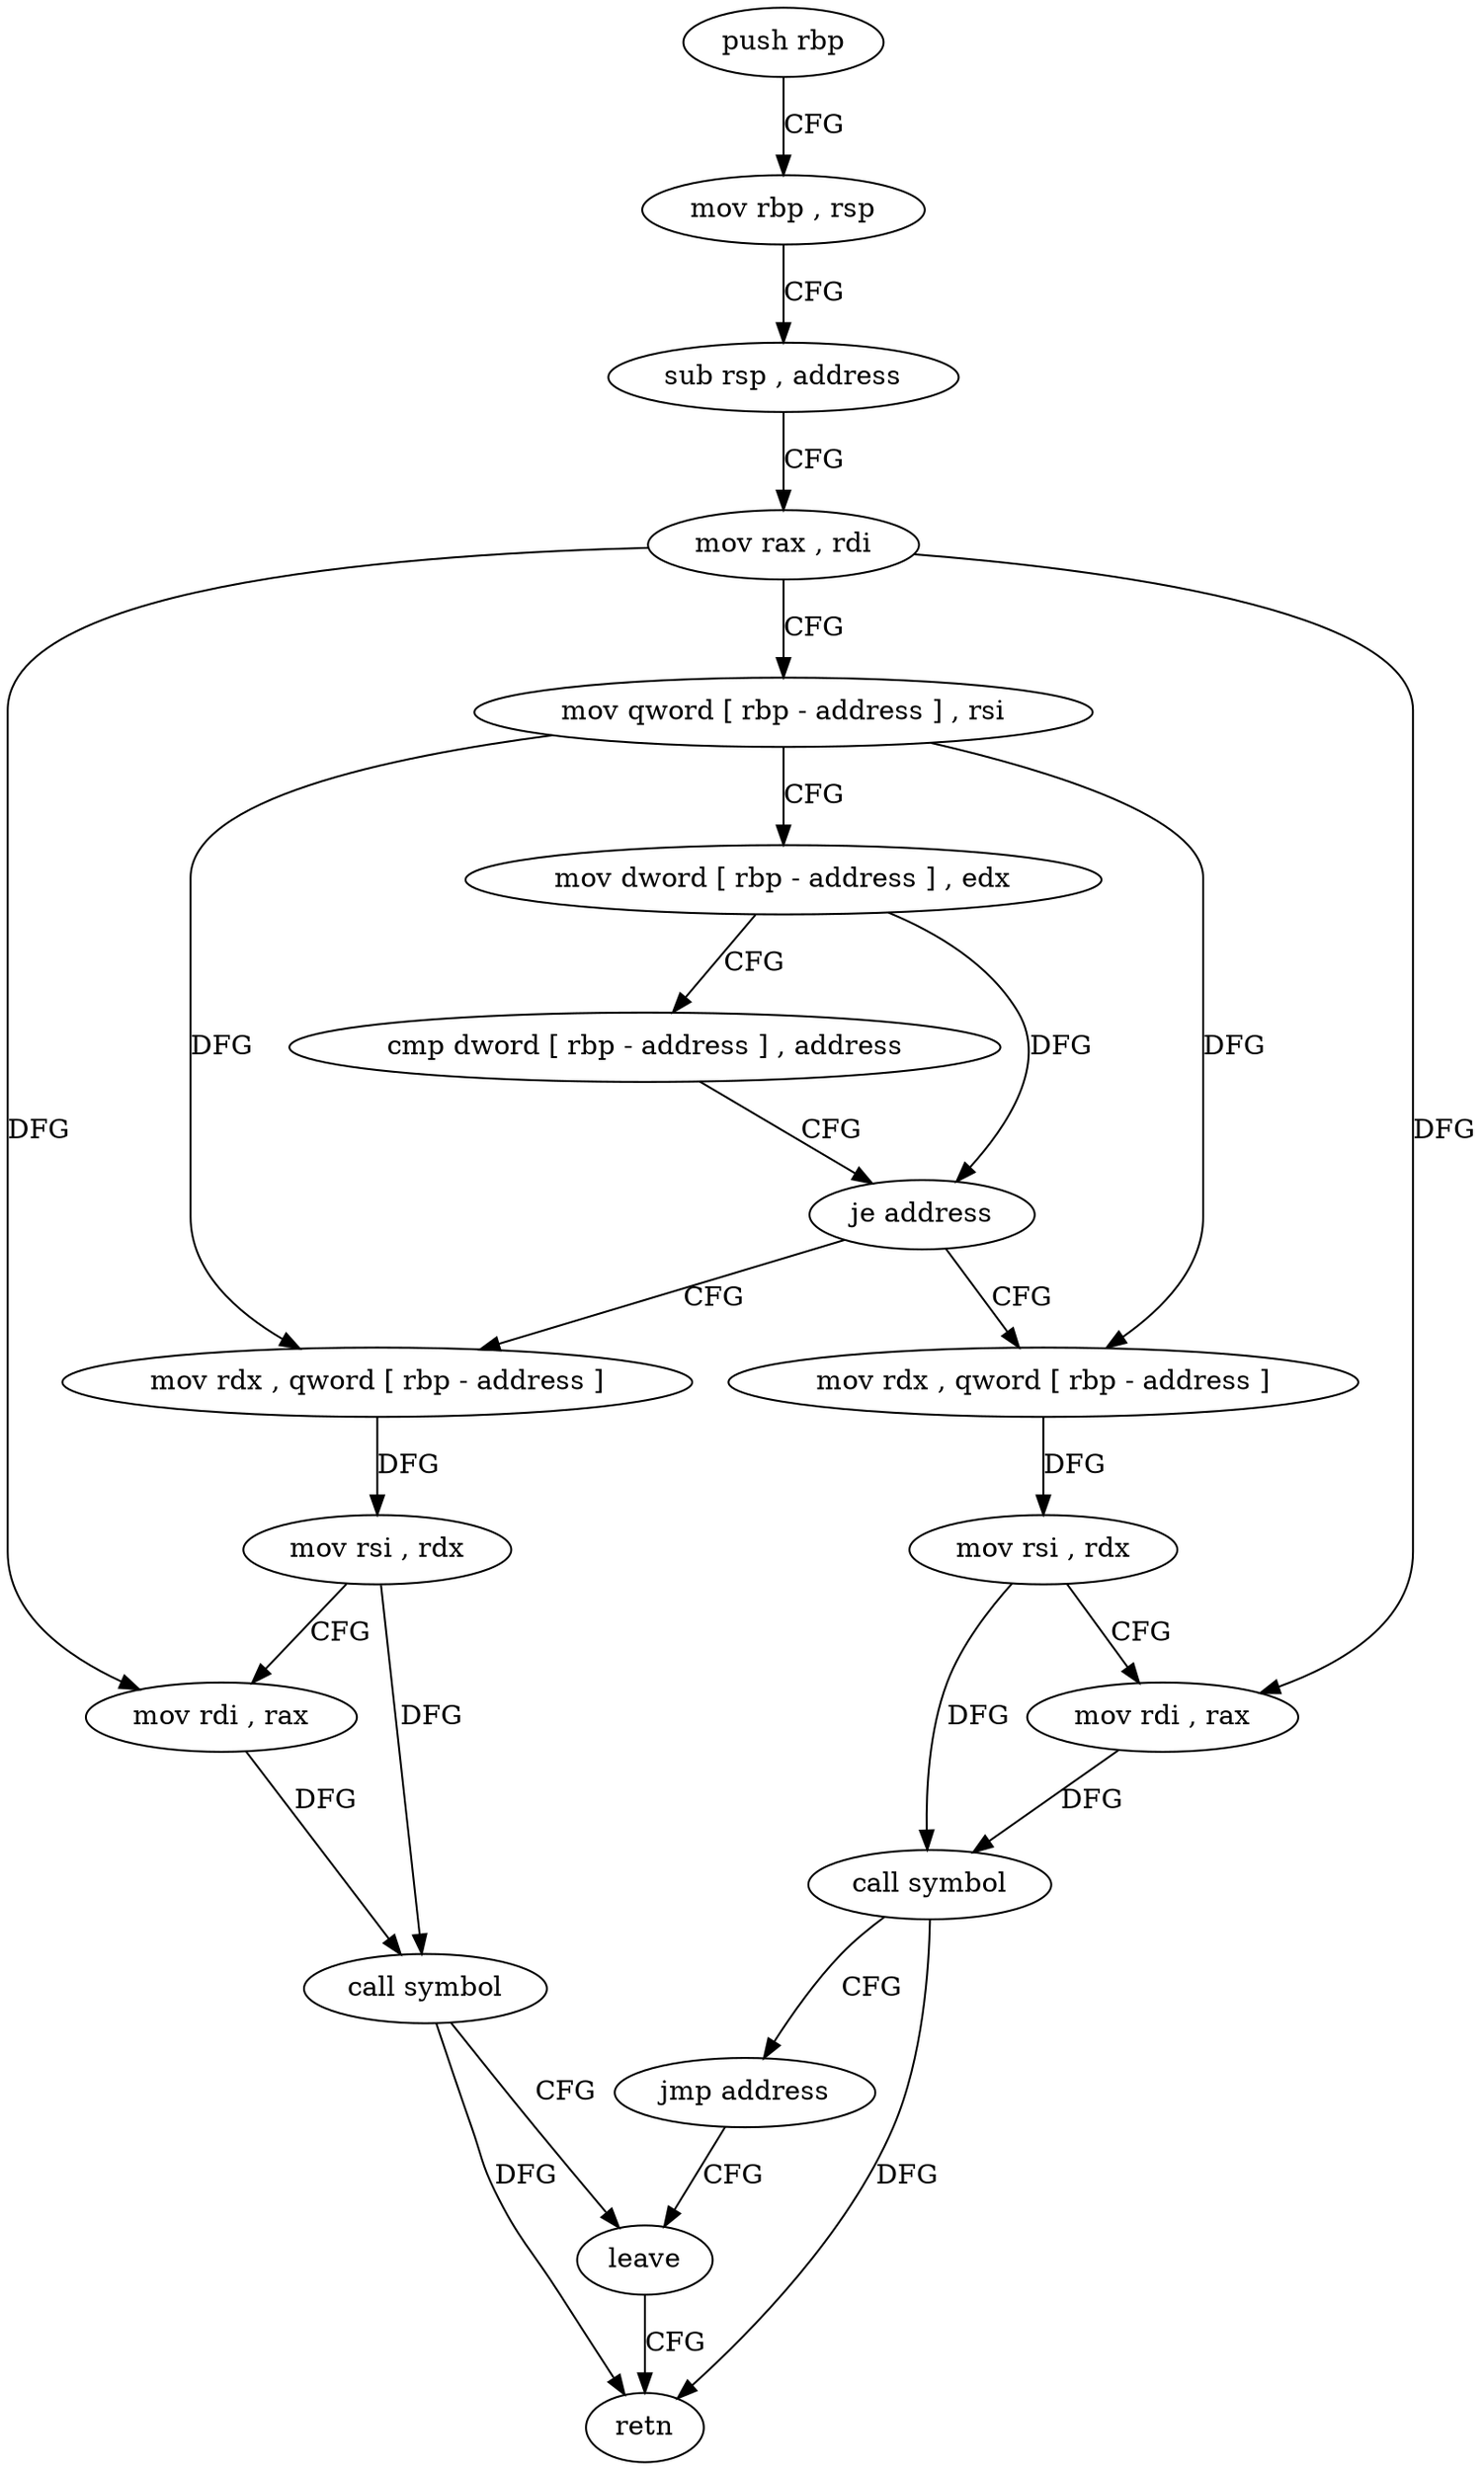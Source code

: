 digraph "func" {
"4285104" [label = "push rbp" ]
"4285105" [label = "mov rbp , rsp" ]
"4285108" [label = "sub rsp , address" ]
"4285112" [label = "mov rax , rdi" ]
"4285115" [label = "mov qword [ rbp - address ] , rsi" ]
"4285119" [label = "mov dword [ rbp - address ] , edx" ]
"4285122" [label = "cmp dword [ rbp - address ] , address" ]
"4285126" [label = "je address" ]
"4285145" [label = "mov rdx , qword [ rbp - address ]" ]
"4285128" [label = "mov rdx , qword [ rbp - address ]" ]
"4285149" [label = "mov rsi , rdx" ]
"4285152" [label = "mov rdi , rax" ]
"4285155" [label = "call symbol" ]
"4285160" [label = "leave" ]
"4285132" [label = "mov rsi , rdx" ]
"4285135" [label = "mov rdi , rax" ]
"4285138" [label = "call symbol" ]
"4285143" [label = "jmp address" ]
"4285161" [label = "retn" ]
"4285104" -> "4285105" [ label = "CFG" ]
"4285105" -> "4285108" [ label = "CFG" ]
"4285108" -> "4285112" [ label = "CFG" ]
"4285112" -> "4285115" [ label = "CFG" ]
"4285112" -> "4285152" [ label = "DFG" ]
"4285112" -> "4285135" [ label = "DFG" ]
"4285115" -> "4285119" [ label = "CFG" ]
"4285115" -> "4285145" [ label = "DFG" ]
"4285115" -> "4285128" [ label = "DFG" ]
"4285119" -> "4285122" [ label = "CFG" ]
"4285119" -> "4285126" [ label = "DFG" ]
"4285122" -> "4285126" [ label = "CFG" ]
"4285126" -> "4285145" [ label = "CFG" ]
"4285126" -> "4285128" [ label = "CFG" ]
"4285145" -> "4285149" [ label = "DFG" ]
"4285128" -> "4285132" [ label = "DFG" ]
"4285149" -> "4285152" [ label = "CFG" ]
"4285149" -> "4285155" [ label = "DFG" ]
"4285152" -> "4285155" [ label = "DFG" ]
"4285155" -> "4285160" [ label = "CFG" ]
"4285155" -> "4285161" [ label = "DFG" ]
"4285160" -> "4285161" [ label = "CFG" ]
"4285132" -> "4285135" [ label = "CFG" ]
"4285132" -> "4285138" [ label = "DFG" ]
"4285135" -> "4285138" [ label = "DFG" ]
"4285138" -> "4285143" [ label = "CFG" ]
"4285138" -> "4285161" [ label = "DFG" ]
"4285143" -> "4285160" [ label = "CFG" ]
}
